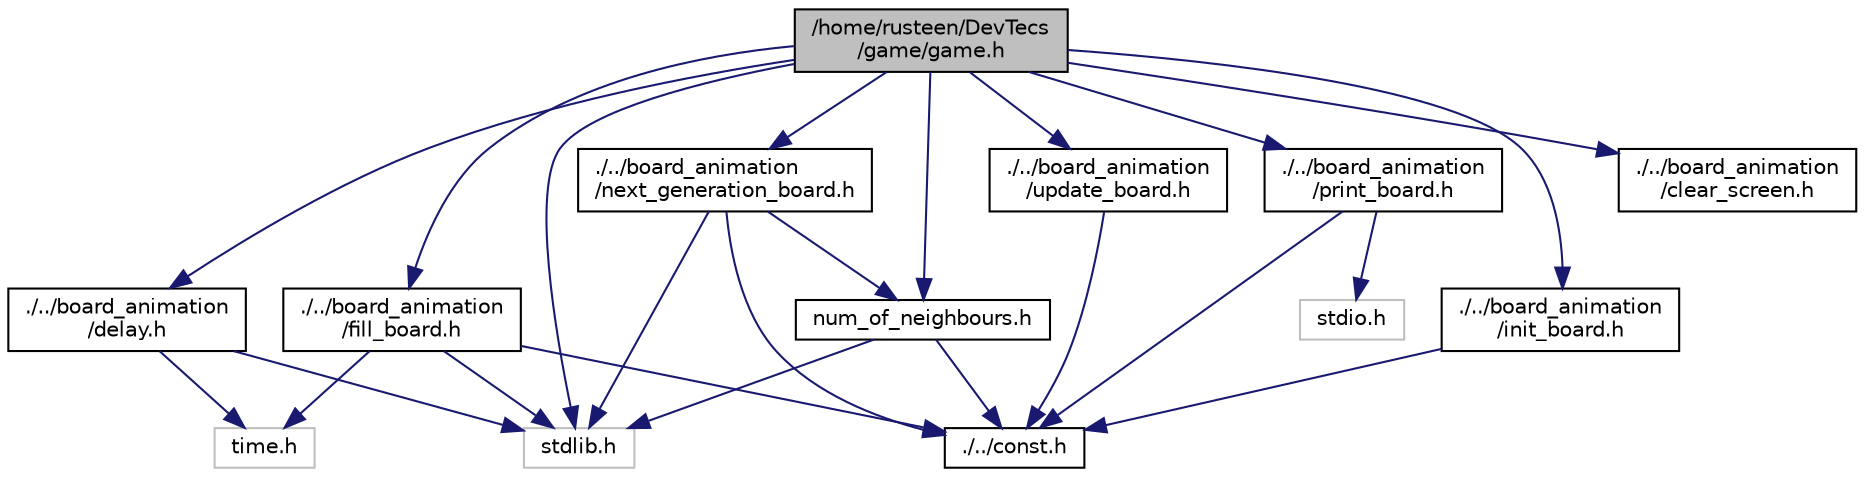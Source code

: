 digraph "/home/rusteen/DevTecs/game/game.h"
{
 // LATEX_PDF_SIZE
  edge [fontname="Helvetica",fontsize="10",labelfontname="Helvetica",labelfontsize="10"];
  node [fontname="Helvetica",fontsize="10",shape=record];
  Node1 [label="/home/rusteen/DevTecs\l/game/game.h",height=0.2,width=0.4,color="black", fillcolor="grey75", style="filled", fontcolor="black",tooltip=" "];
  Node1 -> Node2 [color="midnightblue",fontsize="10",style="solid"];
  Node2 [label="stdlib.h",height=0.2,width=0.4,color="grey75", fillcolor="white", style="filled",tooltip=" "];
  Node1 -> Node3 [color="midnightblue",fontsize="10",style="solid"];
  Node3 [label="./../board_animation\l/clear_screen.h",height=0.2,width=0.4,color="black", fillcolor="white", style="filled",URL="$board__animation_2clear__screen_8h.html",tooltip=" "];
  Node1 -> Node4 [color="midnightblue",fontsize="10",style="solid"];
  Node4 [label="./../board_animation\l/delay.h",height=0.2,width=0.4,color="black", fillcolor="white", style="filled",URL="$delay_8h.html",tooltip=" "];
  Node4 -> Node2 [color="midnightblue",fontsize="10",style="solid"];
  Node4 -> Node5 [color="midnightblue",fontsize="10",style="solid"];
  Node5 [label="time.h",height=0.2,width=0.4,color="grey75", fillcolor="white", style="filled",tooltip=" "];
  Node1 -> Node6 [color="midnightblue",fontsize="10",style="solid"];
  Node6 [label="./../board_animation\l/fill_board.h",height=0.2,width=0.4,color="black", fillcolor="white", style="filled",URL="$fill__board_8h.html",tooltip=" "];
  Node6 -> Node2 [color="midnightblue",fontsize="10",style="solid"];
  Node6 -> Node5 [color="midnightblue",fontsize="10",style="solid"];
  Node6 -> Node7 [color="midnightblue",fontsize="10",style="solid"];
  Node7 [label="./../const.h",height=0.2,width=0.4,color="black", fillcolor="white", style="filled",URL="$const_8h.html",tooltip=" "];
  Node1 -> Node8 [color="midnightblue",fontsize="10",style="solid"];
  Node8 [label="./../board_animation\l/init_board.h",height=0.2,width=0.4,color="black", fillcolor="white", style="filled",URL="$init__board_8h.html",tooltip=" "];
  Node8 -> Node7 [color="midnightblue",fontsize="10",style="solid"];
  Node1 -> Node9 [color="midnightblue",fontsize="10",style="solid"];
  Node9 [label="./../board_animation\l/next_generation_board.h",height=0.2,width=0.4,color="black", fillcolor="white", style="filled",URL="$next__generation__board_8h.html",tooltip=" "];
  Node9 -> Node2 [color="midnightblue",fontsize="10",style="solid"];
  Node9 -> Node10 [color="midnightblue",fontsize="10",style="solid"];
  Node10 [label="num_of_neighbours.h",height=0.2,width=0.4,color="black", fillcolor="white", style="filled",URL="$num__of__neighbours_8h.html",tooltip=" "];
  Node10 -> Node2 [color="midnightblue",fontsize="10",style="solid"];
  Node10 -> Node7 [color="midnightblue",fontsize="10",style="solid"];
  Node9 -> Node7 [color="midnightblue",fontsize="10",style="solid"];
  Node1 -> Node10 [color="midnightblue",fontsize="10",style="solid"];
  Node1 -> Node11 [color="midnightblue",fontsize="10",style="solid"];
  Node11 [label="./../board_animation\l/print_board.h",height=0.2,width=0.4,color="black", fillcolor="white", style="filled",URL="$print__board_8h.html",tooltip=" "];
  Node11 -> Node12 [color="midnightblue",fontsize="10",style="solid"];
  Node12 [label="stdio.h",height=0.2,width=0.4,color="grey75", fillcolor="white", style="filled",tooltip=" "];
  Node11 -> Node7 [color="midnightblue",fontsize="10",style="solid"];
  Node1 -> Node13 [color="midnightblue",fontsize="10",style="solid"];
  Node13 [label="./../board_animation\l/update_board.h",height=0.2,width=0.4,color="black", fillcolor="white", style="filled",URL="$update__board_8h.html",tooltip=" "];
  Node13 -> Node7 [color="midnightblue",fontsize="10",style="solid"];
}
